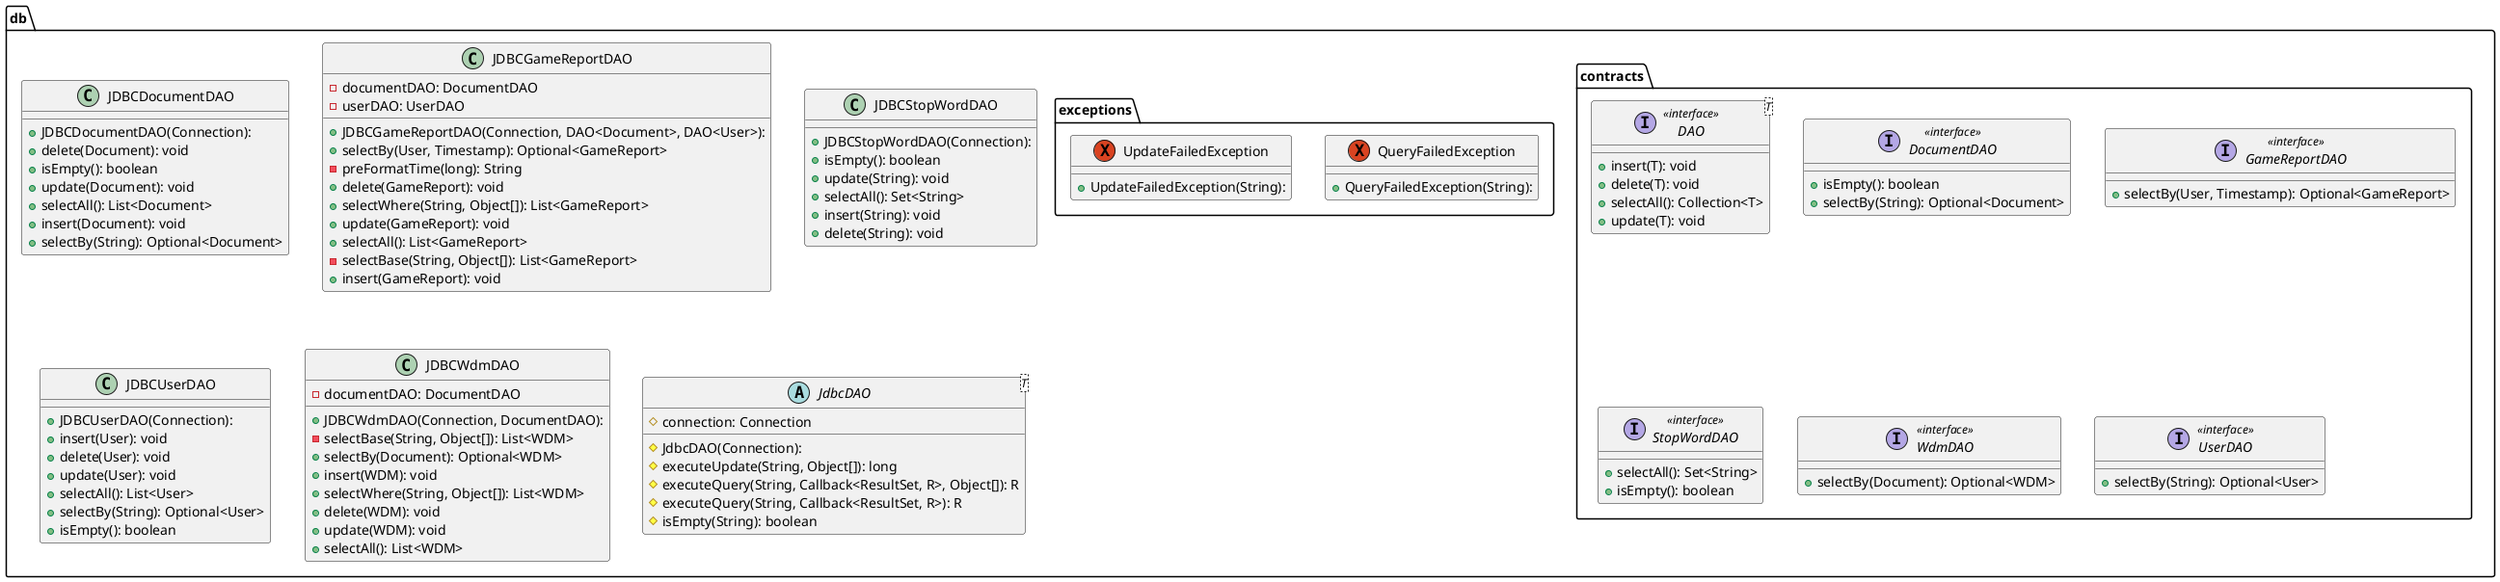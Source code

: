 @startuml
package db {
    package contracts {
    interface DAO<T> << interface >> {
    + insert(T): void
    + delete(T): void
    + selectAll(): Collection<T>
    + update(T): void
    }
    interface DocumentDAO << interface >> {
    + isEmpty(): boolean
    + selectBy(String): Optional<Document>
    }
    interface GameReportDAO << interface >> {
    + selectBy(User, Timestamp): Optional<GameReport>
    }
    interface StopWordDAO << interface >> {
    + selectAll(): Set<String>
    + isEmpty(): boolean
    }

    interface WdmDAO << interface >> {
    + selectBy(Document): Optional<WDM>
    }

    interface UserDAO << interface >> {
    + selectBy(String): Optional<User>
    }
    }

    class JDBCDocumentDAO {
    + JDBCDocumentDAO(Connection):
    + delete(Document): void
    + isEmpty(): boolean
    + update(Document): void
    + selectAll(): List<Document>
    + insert(Document): void
    + selectBy(String): Optional<Document>
    }
    class JDBCGameReportDAO {
    + JDBCGameReportDAO(Connection, DAO<Document>, DAO<User>):
    - documentDAO: DocumentDAO
    - userDAO: UserDAO
    + selectBy(User, Timestamp): Optional<GameReport>
    - preFormatTime(long): String
    + delete(GameReport): void
    + selectWhere(String, Object[]): List<GameReport>
    + update(GameReport): void
    + selectAll(): List<GameReport>
    - selectBase(String, Object[]): List<GameReport>
    + insert(GameReport): void
    }
    class JDBCStopWordDAO {
    + JDBCStopWordDAO(Connection):
    + isEmpty(): boolean
    + update(String): void
    + selectAll(): Set<String>
    + insert(String): void
    + delete(String): void
    }
    class JDBCUserDAO {
    + JDBCUserDAO(Connection):
    + insert(User): void
    + delete(User): void
    + update(User): void
    + selectAll(): List<User>
    + selectBy(String): Optional<User>
    + isEmpty(): boolean
    }
    class JDBCWdmDAO {
    + JDBCWdmDAO(Connection, DocumentDAO):
    - documentDAO: DocumentDAO
    - selectBase(String, Object[]): List<WDM>
    + selectBy(Document): Optional<WDM>
    + insert(WDM): void
    + selectWhere(String, Object[]): List<WDM>
    + delete(WDM): void
    + update(WDM): void
    + selectAll(): List<WDM>
    }
    abstract class JdbcDAO<T> {
    # JdbcDAO(Connection):
    # connection: Connection
    # executeUpdate(String, Object[]): long
    # executeQuery(String, Callback<ResultSet, R>, Object[]): R
    # executeQuery(String, Callback<ResultSet, R>): R
    # isEmpty(String): boolean
    }

    package exceptions{
        exception QueryFailedException {
        + QueryFailedException(String):
        }
        exception UpdateFailedException {
        + UpdateFailedException(String):
        }
    }
}
@enduml